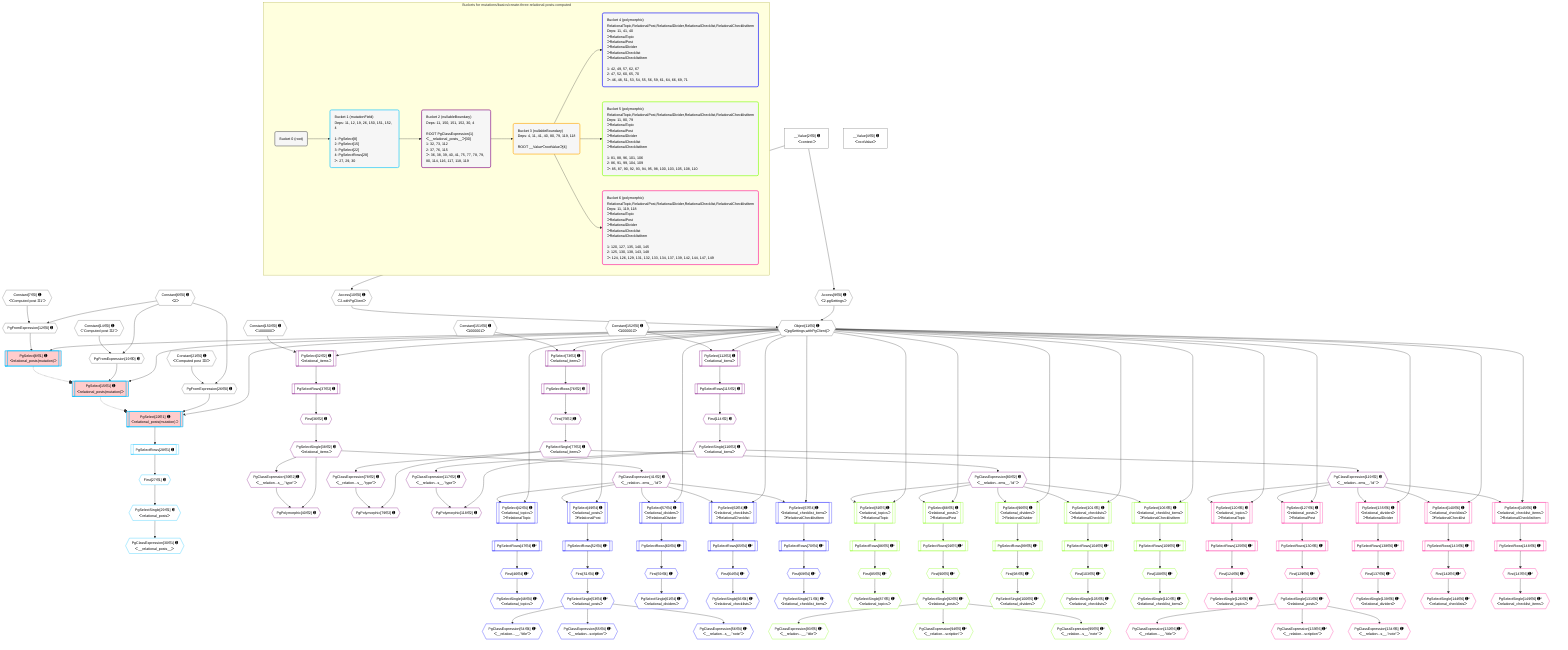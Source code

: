 %%{init: {'themeVariables': { 'fontSize': '12px'}}}%%
graph TD
    classDef path fill:#eee,stroke:#000,color:#000
    classDef plan fill:#fff,stroke-width:1px,color:#000
    classDef itemplan fill:#fff,stroke-width:2px,color:#000
    classDef unbatchedplan fill:#dff,stroke-width:1px,color:#000
    classDef sideeffectplan fill:#fcc,stroke-width:2px,color:#000
    classDef bucket fill:#f6f6f6,color:#000,stroke-width:2px,text-align:left


    %% plan dependencies
    Object11{{"Object[11∈0] ➊<br />ᐸ{pgSettings,withPgClient}ᐳ"}}:::plan
    Access9{{"Access[9∈0] ➊<br />ᐸ2.pgSettingsᐳ"}}:::plan
    Access10{{"Access[10∈0] ➊<br />ᐸ2.withPgClientᐳ"}}:::plan
    Access9 & Access10 --> Object11
    PgFromExpression12{{"PgFromExpression[12∈0] ➊"}}:::plan
    Constant6{{"Constant[6∈0] ➊<br />ᐸ2ᐳ"}}:::plan
    Constant7{{"Constant[7∈0] ➊<br />ᐸ'Computed post ꖛ1'ᐳ"}}:::plan
    Constant6 & Constant7 --> PgFromExpression12
    PgFromExpression19{{"PgFromExpression[19∈0] ➊"}}:::plan
    Constant14{{"Constant[14∈0] ➊<br />ᐸ'Computed post ꖛ2'ᐳ"}}:::plan
    Constant6 & Constant14 --> PgFromExpression19
    PgFromExpression26{{"PgFromExpression[26∈0] ➊"}}:::plan
    Constant21{{"Constant[21∈0] ➊<br />ᐸ'Computed post ꖛ3'ᐳ"}}:::plan
    Constant6 & Constant21 --> PgFromExpression26
    __Value2["__Value[2∈0] ➊<br />ᐸcontextᐳ"]:::plan
    __Value2 --> Access9
    __Value2 --> Access10
    __Value4["__Value[4∈0] ➊<br />ᐸrootValueᐳ"]:::plan
    Constant150{{"Constant[150∈0] ➊<br />ᐸ1000000ᐳ"}}:::plan
    Constant151{{"Constant[151∈0] ➊<br />ᐸ1000001ᐳ"}}:::plan
    Constant152{{"Constant[152∈0] ➊<br />ᐸ1000002ᐳ"}}:::plan
    PgSelect8[["PgSelect[8∈1] ➊<br />ᐸrelational_posts(mutation)ᐳ"]]:::sideeffectplan
    Object11 & PgFromExpression12 --> PgSelect8
    PgSelect15[["PgSelect[15∈1] ➊<br />ᐸrelational_posts(mutation)ᐳ"]]:::sideeffectplan
    Object11 & PgFromExpression19 --> PgSelect15
    PgSelect22[["PgSelect[22∈1] ➊<br />ᐸrelational_posts(mutation)ᐳ"]]:::sideeffectplan
    Object11 & PgFromExpression26 --> PgSelect22
    First27{{"First[27∈1] ➊"}}:::plan
    PgSelectRows28[["PgSelectRows[28∈1] ➊"]]:::plan
    PgSelectRows28 --> First27
    PgSelect22 --> PgSelectRows28
    PgSelectSingle29{{"PgSelectSingle[29∈1] ➊<br />ᐸrelational_postsᐳ"}}:::plan
    First27 --> PgSelectSingle29
    PgClassExpression30{{"PgClassExpression[30∈1] ➊<br />ᐸ__relational_posts__ᐳ"}}:::plan
    PgSelectSingle29 --> PgClassExpression30
    PgSelect32[["PgSelect[32∈2] ➊<br />ᐸrelational_itemsᐳ"]]:::plan
    Object11 & Constant150 --> PgSelect32
    PgPolymorphic40{{"PgPolymorphic[40∈2] ➊"}}:::plan
    PgSelectSingle38{{"PgSelectSingle[38∈2] ➊<br />ᐸrelational_itemsᐳ"}}:::plan
    PgClassExpression39{{"PgClassExpression[39∈2] ➊<br />ᐸ__relation...s__.”type”ᐳ"}}:::plan
    PgSelectSingle38 & PgClassExpression39 --> PgPolymorphic40
    PgSelect73[["PgSelect[73∈2] ➊<br />ᐸrelational_itemsᐳ"]]:::plan
    Object11 & Constant151 --> PgSelect73
    PgPolymorphic79{{"PgPolymorphic[79∈2] ➊"}}:::plan
    PgSelectSingle77{{"PgSelectSingle[77∈2] ➊<br />ᐸrelational_itemsᐳ"}}:::plan
    PgClassExpression78{{"PgClassExpression[78∈2] ➊<br />ᐸ__relation...s__.”type”ᐳ"}}:::plan
    PgSelectSingle77 & PgClassExpression78 --> PgPolymorphic79
    PgSelect112[["PgSelect[112∈2] ➊<br />ᐸrelational_itemsᐳ"]]:::plan
    Object11 & Constant152 --> PgSelect112
    PgPolymorphic118{{"PgPolymorphic[118∈2] ➊"}}:::plan
    PgSelectSingle116{{"PgSelectSingle[116∈2] ➊<br />ᐸrelational_itemsᐳ"}}:::plan
    PgClassExpression117{{"PgClassExpression[117∈2] ➊<br />ᐸ__relation...s__.”type”ᐳ"}}:::plan
    PgSelectSingle116 & PgClassExpression117 --> PgPolymorphic118
    First36{{"First[36∈2] ➊"}}:::plan
    PgSelectRows37[["PgSelectRows[37∈2] ➊"]]:::plan
    PgSelectRows37 --> First36
    PgSelect32 --> PgSelectRows37
    First36 --> PgSelectSingle38
    PgSelectSingle38 --> PgClassExpression39
    PgClassExpression41{{"PgClassExpression[41∈2] ➊<br />ᐸ__relation...ems__.”id”ᐳ"}}:::plan
    PgSelectSingle38 --> PgClassExpression41
    First75{{"First[75∈2] ➊"}}:::plan
    PgSelectRows76[["PgSelectRows[76∈2] ➊"]]:::plan
    PgSelectRows76 --> First75
    PgSelect73 --> PgSelectRows76
    First75 --> PgSelectSingle77
    PgSelectSingle77 --> PgClassExpression78
    PgClassExpression80{{"PgClassExpression[80∈2] ➊<br />ᐸ__relation...ems__.”id”ᐳ"}}:::plan
    PgSelectSingle77 --> PgClassExpression80
    First114{{"First[114∈2] ➊"}}:::plan
    PgSelectRows115[["PgSelectRows[115∈2] ➊"]]:::plan
    PgSelectRows115 --> First114
    PgSelect112 --> PgSelectRows115
    First114 --> PgSelectSingle116
    PgSelectSingle116 --> PgClassExpression117
    PgClassExpression119{{"PgClassExpression[119∈2] ➊<br />ᐸ__relation...ems__.”id”ᐳ"}}:::plan
    PgSelectSingle116 --> PgClassExpression119
    PgSelect42[["PgSelect[42∈4] ➊<br />ᐸrelational_topicsᐳ<br />ᐳRelationalTopic"]]:::plan
    Object11 & PgClassExpression41 --> PgSelect42
    PgSelect49[["PgSelect[49∈4] ➊<br />ᐸrelational_postsᐳ<br />ᐳRelationalPost"]]:::plan
    Object11 & PgClassExpression41 --> PgSelect49
    PgSelect57[["PgSelect[57∈4] ➊<br />ᐸrelational_dividersᐳ<br />ᐳRelationalDivider"]]:::plan
    Object11 & PgClassExpression41 --> PgSelect57
    PgSelect62[["PgSelect[62∈4] ➊<br />ᐸrelational_checklistsᐳ<br />ᐳRelationalChecklist"]]:::plan
    Object11 & PgClassExpression41 --> PgSelect62
    PgSelect67[["PgSelect[67∈4] ➊<br />ᐸrelational_checklist_itemsᐳ<br />ᐳRelationalChecklistItem"]]:::plan
    Object11 & PgClassExpression41 --> PgSelect67
    First46{{"First[46∈4] ➊^"}}:::plan
    PgSelectRows47[["PgSelectRows[47∈4] ➊^"]]:::plan
    PgSelectRows47 --> First46
    PgSelect42 --> PgSelectRows47
    PgSelectSingle48{{"PgSelectSingle[48∈4] ➊^<br />ᐸrelational_topicsᐳ"}}:::plan
    First46 --> PgSelectSingle48
    First51{{"First[51∈4] ➊^"}}:::plan
    PgSelectRows52[["PgSelectRows[52∈4] ➊^"]]:::plan
    PgSelectRows52 --> First51
    PgSelect49 --> PgSelectRows52
    PgSelectSingle53{{"PgSelectSingle[53∈4] ➊^<br />ᐸrelational_postsᐳ"}}:::plan
    First51 --> PgSelectSingle53
    PgClassExpression54{{"PgClassExpression[54∈4] ➊^<br />ᐸ__relation...__.”title”ᐳ"}}:::plan
    PgSelectSingle53 --> PgClassExpression54
    PgClassExpression55{{"PgClassExpression[55∈4] ➊^<br />ᐸ__relation...scription”ᐳ"}}:::plan
    PgSelectSingle53 --> PgClassExpression55
    PgClassExpression56{{"PgClassExpression[56∈4] ➊^<br />ᐸ__relation...s__.”note”ᐳ"}}:::plan
    PgSelectSingle53 --> PgClassExpression56
    First59{{"First[59∈4] ➊^"}}:::plan
    PgSelectRows60[["PgSelectRows[60∈4] ➊^"]]:::plan
    PgSelectRows60 --> First59
    PgSelect57 --> PgSelectRows60
    PgSelectSingle61{{"PgSelectSingle[61∈4] ➊^<br />ᐸrelational_dividersᐳ"}}:::plan
    First59 --> PgSelectSingle61
    First64{{"First[64∈4] ➊^"}}:::plan
    PgSelectRows65[["PgSelectRows[65∈4] ➊^"]]:::plan
    PgSelectRows65 --> First64
    PgSelect62 --> PgSelectRows65
    PgSelectSingle66{{"PgSelectSingle[66∈4] ➊^<br />ᐸrelational_checklistsᐳ"}}:::plan
    First64 --> PgSelectSingle66
    First69{{"First[69∈4] ➊^"}}:::plan
    PgSelectRows70[["PgSelectRows[70∈4] ➊^"]]:::plan
    PgSelectRows70 --> First69
    PgSelect67 --> PgSelectRows70
    PgSelectSingle71{{"PgSelectSingle[71∈4] ➊^<br />ᐸrelational_checklist_itemsᐳ"}}:::plan
    First69 --> PgSelectSingle71
    PgSelect81[["PgSelect[81∈5] ➊<br />ᐸrelational_topicsᐳ<br />ᐳRelationalTopic"]]:::plan
    Object11 & PgClassExpression80 --> PgSelect81
    PgSelect88[["PgSelect[88∈5] ➊<br />ᐸrelational_postsᐳ<br />ᐳRelationalPost"]]:::plan
    Object11 & PgClassExpression80 --> PgSelect88
    PgSelect96[["PgSelect[96∈5] ➊<br />ᐸrelational_dividersᐳ<br />ᐳRelationalDivider"]]:::plan
    Object11 & PgClassExpression80 --> PgSelect96
    PgSelect101[["PgSelect[101∈5] ➊<br />ᐸrelational_checklistsᐳ<br />ᐳRelationalChecklist"]]:::plan
    Object11 & PgClassExpression80 --> PgSelect101
    PgSelect106[["PgSelect[106∈5] ➊<br />ᐸrelational_checklist_itemsᐳ<br />ᐳRelationalChecklistItem"]]:::plan
    Object11 & PgClassExpression80 --> PgSelect106
    First85{{"First[85∈5] ➊^"}}:::plan
    PgSelectRows86[["PgSelectRows[86∈5] ➊^"]]:::plan
    PgSelectRows86 --> First85
    PgSelect81 --> PgSelectRows86
    PgSelectSingle87{{"PgSelectSingle[87∈5] ➊^<br />ᐸrelational_topicsᐳ"}}:::plan
    First85 --> PgSelectSingle87
    First90{{"First[90∈5] ➊^"}}:::plan
    PgSelectRows91[["PgSelectRows[91∈5] ➊^"]]:::plan
    PgSelectRows91 --> First90
    PgSelect88 --> PgSelectRows91
    PgSelectSingle92{{"PgSelectSingle[92∈5] ➊^<br />ᐸrelational_postsᐳ"}}:::plan
    First90 --> PgSelectSingle92
    PgClassExpression93{{"PgClassExpression[93∈5] ➊^<br />ᐸ__relation...__.”title”ᐳ"}}:::plan
    PgSelectSingle92 --> PgClassExpression93
    PgClassExpression94{{"PgClassExpression[94∈5] ➊^<br />ᐸ__relation...scription”ᐳ"}}:::plan
    PgSelectSingle92 --> PgClassExpression94
    PgClassExpression95{{"PgClassExpression[95∈5] ➊^<br />ᐸ__relation...s__.”note”ᐳ"}}:::plan
    PgSelectSingle92 --> PgClassExpression95
    First98{{"First[98∈5] ➊^"}}:::plan
    PgSelectRows99[["PgSelectRows[99∈5] ➊^"]]:::plan
    PgSelectRows99 --> First98
    PgSelect96 --> PgSelectRows99
    PgSelectSingle100{{"PgSelectSingle[100∈5] ➊^<br />ᐸrelational_dividersᐳ"}}:::plan
    First98 --> PgSelectSingle100
    First103{{"First[103∈5] ➊^"}}:::plan
    PgSelectRows104[["PgSelectRows[104∈5] ➊^"]]:::plan
    PgSelectRows104 --> First103
    PgSelect101 --> PgSelectRows104
    PgSelectSingle105{{"PgSelectSingle[105∈5] ➊^<br />ᐸrelational_checklistsᐳ"}}:::plan
    First103 --> PgSelectSingle105
    First108{{"First[108∈5] ➊^"}}:::plan
    PgSelectRows109[["PgSelectRows[109∈5] ➊^"]]:::plan
    PgSelectRows109 --> First108
    PgSelect106 --> PgSelectRows109
    PgSelectSingle110{{"PgSelectSingle[110∈5] ➊^<br />ᐸrelational_checklist_itemsᐳ"}}:::plan
    First108 --> PgSelectSingle110
    PgSelect120[["PgSelect[120∈6] ➊<br />ᐸrelational_topicsᐳ<br />ᐳRelationalTopic"]]:::plan
    Object11 & PgClassExpression119 --> PgSelect120
    PgSelect127[["PgSelect[127∈6] ➊<br />ᐸrelational_postsᐳ<br />ᐳRelationalPost"]]:::plan
    Object11 & PgClassExpression119 --> PgSelect127
    PgSelect135[["PgSelect[135∈6] ➊<br />ᐸrelational_dividersᐳ<br />ᐳRelationalDivider"]]:::plan
    Object11 & PgClassExpression119 --> PgSelect135
    PgSelect140[["PgSelect[140∈6] ➊<br />ᐸrelational_checklistsᐳ<br />ᐳRelationalChecklist"]]:::plan
    Object11 & PgClassExpression119 --> PgSelect140
    PgSelect145[["PgSelect[145∈6] ➊<br />ᐸrelational_checklist_itemsᐳ<br />ᐳRelationalChecklistItem"]]:::plan
    Object11 & PgClassExpression119 --> PgSelect145
    First124{{"First[124∈6] ➊^"}}:::plan
    PgSelectRows125[["PgSelectRows[125∈6] ➊^"]]:::plan
    PgSelectRows125 --> First124
    PgSelect120 --> PgSelectRows125
    PgSelectSingle126{{"PgSelectSingle[126∈6] ➊^<br />ᐸrelational_topicsᐳ"}}:::plan
    First124 --> PgSelectSingle126
    First129{{"First[129∈6] ➊^"}}:::plan
    PgSelectRows130[["PgSelectRows[130∈6] ➊^"]]:::plan
    PgSelectRows130 --> First129
    PgSelect127 --> PgSelectRows130
    PgSelectSingle131{{"PgSelectSingle[131∈6] ➊^<br />ᐸrelational_postsᐳ"}}:::plan
    First129 --> PgSelectSingle131
    PgClassExpression132{{"PgClassExpression[132∈6] ➊^<br />ᐸ__relation...__.”title”ᐳ"}}:::plan
    PgSelectSingle131 --> PgClassExpression132
    PgClassExpression133{{"PgClassExpression[133∈6] ➊^<br />ᐸ__relation...scription”ᐳ"}}:::plan
    PgSelectSingle131 --> PgClassExpression133
    PgClassExpression134{{"PgClassExpression[134∈6] ➊^<br />ᐸ__relation...s__.”note”ᐳ"}}:::plan
    PgSelectSingle131 --> PgClassExpression134
    First137{{"First[137∈6] ➊^"}}:::plan
    PgSelectRows138[["PgSelectRows[138∈6] ➊^"]]:::plan
    PgSelectRows138 --> First137
    PgSelect135 --> PgSelectRows138
    PgSelectSingle139{{"PgSelectSingle[139∈6] ➊^<br />ᐸrelational_dividersᐳ"}}:::plan
    First137 --> PgSelectSingle139
    First142{{"First[142∈6] ➊^"}}:::plan
    PgSelectRows143[["PgSelectRows[143∈6] ➊^"]]:::plan
    PgSelectRows143 --> First142
    PgSelect140 --> PgSelectRows143
    PgSelectSingle144{{"PgSelectSingle[144∈6] ➊^<br />ᐸrelational_checklistsᐳ"}}:::plan
    First142 --> PgSelectSingle144
    First147{{"First[147∈6] ➊^"}}:::plan
    PgSelectRows148[["PgSelectRows[148∈6] ➊^"]]:::plan
    PgSelectRows148 --> First147
    PgSelect145 --> PgSelectRows148
    PgSelectSingle149{{"PgSelectSingle[149∈6] ➊^<br />ᐸrelational_checklist_itemsᐳ"}}:::plan
    First147 --> PgSelectSingle149

    %% define steps

    %% implicit side effects
    PgSelect8 -.-o PgSelect15
    PgSelect15 -.-o PgSelect22

    subgraph "Buckets for mutations/basics/create-three-relational-posts-computed"
    Bucket0("Bucket 0 (root)"):::bucket
    classDef bucket0 stroke:#696969
    class Bucket0,__Value2,__Value4,Constant6,Constant7,Access9,Access10,Object11,PgFromExpression12,Constant14,PgFromExpression19,Constant21,PgFromExpression26,Constant150,Constant151,Constant152 bucket0
    Bucket1("Bucket 1 (mutationField)<br />Deps: 11, 12, 19, 26, 150, 151, 152, 4<br /><br />1: PgSelect[8]<br />2: PgSelect[15]<br />3: PgSelect[22]<br />4: PgSelectRows[28]<br />ᐳ: 27, 29, 30"):::bucket
    classDef bucket1 stroke:#00bfff
    class Bucket1,PgSelect8,PgSelect15,PgSelect22,First27,PgSelectRows28,PgSelectSingle29,PgClassExpression30 bucket1
    Bucket2("Bucket 2 (nullableBoundary)<br />Deps: 11, 150, 151, 152, 30, 4<br /><br />ROOT PgClassExpression{1}ᐸ__relational_posts__ᐳ[30]<br />1: 32, 73, 112<br />2: 37, 76, 115<br />ᐳ: 36, 38, 39, 40, 41, 75, 77, 78, 79, 80, 114, 116, 117, 118, 119"):::bucket
    classDef bucket2 stroke:#7f007f
    class Bucket2,PgSelect32,First36,PgSelectRows37,PgSelectSingle38,PgClassExpression39,PgPolymorphic40,PgClassExpression41,PgSelect73,First75,PgSelectRows76,PgSelectSingle77,PgClassExpression78,PgPolymorphic79,PgClassExpression80,PgSelect112,First114,PgSelectRows115,PgSelectSingle116,PgClassExpression117,PgPolymorphic118,PgClassExpression119 bucket2
    Bucket3("Bucket 3 (nullableBoundary)<br />Deps: 4, 11, 41, 40, 80, 79, 119, 118<br /><br />ROOT __ValueᐸrootValueᐳ[4]"):::bucket
    classDef bucket3 stroke:#ffa500
    class Bucket3 bucket3
    Bucket4("Bucket 4 (polymorphic)<br />RelationalTopic,RelationalPost,RelationalDivider,RelationalChecklist,RelationalChecklistItem<br />Deps: 11, 41, 40<br />ᐳRelationalTopic<br />ᐳRelationalPost<br />ᐳRelationalDivider<br />ᐳRelationalChecklist<br />ᐳRelationalChecklistItem<br /><br />1: 42, 49, 57, 62, 67<br />2: 47, 52, 60, 65, 70<br />ᐳ: 46, 48, 51, 53, 54, 55, 56, 59, 61, 64, 66, 69, 71"):::bucket
    classDef bucket4 stroke:#0000ff
    class Bucket4,PgSelect42,First46,PgSelectRows47,PgSelectSingle48,PgSelect49,First51,PgSelectRows52,PgSelectSingle53,PgClassExpression54,PgClassExpression55,PgClassExpression56,PgSelect57,First59,PgSelectRows60,PgSelectSingle61,PgSelect62,First64,PgSelectRows65,PgSelectSingle66,PgSelect67,First69,PgSelectRows70,PgSelectSingle71 bucket4
    Bucket5("Bucket 5 (polymorphic)<br />RelationalTopic,RelationalPost,RelationalDivider,RelationalChecklist,RelationalChecklistItem<br />Deps: 11, 80, 79<br />ᐳRelationalTopic<br />ᐳRelationalPost<br />ᐳRelationalDivider<br />ᐳRelationalChecklist<br />ᐳRelationalChecklistItem<br /><br />1: 81, 88, 96, 101, 106<br />2: 86, 91, 99, 104, 109<br />ᐳ: 85, 87, 90, 92, 93, 94, 95, 98, 100, 103, 105, 108, 110"):::bucket
    classDef bucket5 stroke:#7fff00
    class Bucket5,PgSelect81,First85,PgSelectRows86,PgSelectSingle87,PgSelect88,First90,PgSelectRows91,PgSelectSingle92,PgClassExpression93,PgClassExpression94,PgClassExpression95,PgSelect96,First98,PgSelectRows99,PgSelectSingle100,PgSelect101,First103,PgSelectRows104,PgSelectSingle105,PgSelect106,First108,PgSelectRows109,PgSelectSingle110 bucket5
    Bucket6("Bucket 6 (polymorphic)<br />RelationalTopic,RelationalPost,RelationalDivider,RelationalChecklist,RelationalChecklistItem<br />Deps: 11, 119, 118<br />ᐳRelationalTopic<br />ᐳRelationalPost<br />ᐳRelationalDivider<br />ᐳRelationalChecklist<br />ᐳRelationalChecklistItem<br /><br />1: 120, 127, 135, 140, 145<br />2: 125, 130, 138, 143, 148<br />ᐳ: 124, 126, 129, 131, 132, 133, 134, 137, 139, 142, 144, 147, 149"):::bucket
    classDef bucket6 stroke:#ff1493
    class Bucket6,PgSelect120,First124,PgSelectRows125,PgSelectSingle126,PgSelect127,First129,PgSelectRows130,PgSelectSingle131,PgClassExpression132,PgClassExpression133,PgClassExpression134,PgSelect135,First137,PgSelectRows138,PgSelectSingle139,PgSelect140,First142,PgSelectRows143,PgSelectSingle144,PgSelect145,First147,PgSelectRows148,PgSelectSingle149 bucket6
    Bucket0 --> Bucket1
    Bucket1 --> Bucket2
    Bucket2 --> Bucket3
    Bucket3 --> Bucket4 & Bucket5 & Bucket6
    end